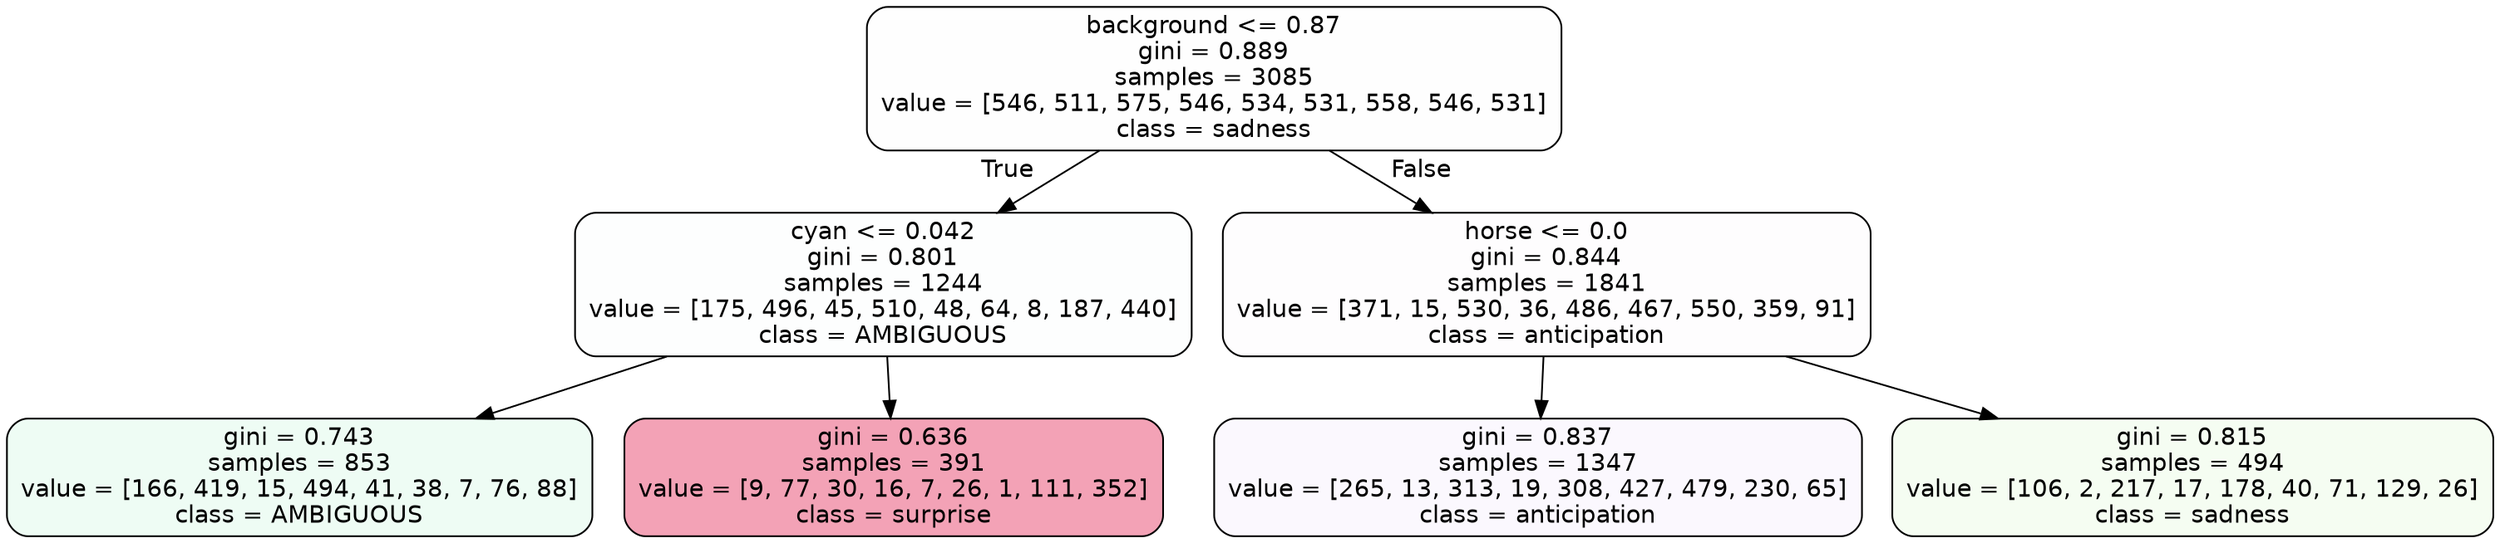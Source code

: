 digraph Tree {
node [shape=box, style="filled, rounded", color="black", fontname=helvetica] ;
edge [fontname=helvetica] ;
0 [label="background <= 0.87\ngini = 0.889\nsamples = 3085\nvalue = [546, 511, 575, 546, 534, 531, 558, 546, 531]\nclass = sadness", fillcolor="#64e53901"] ;
1 [label="cyan <= 0.042\ngini = 0.801\nsamples = 1244\nvalue = [175, 496, 45, 510, 48, 64, 8, 187, 440]\nclass = AMBIGUOUS", fillcolor="#39e58102"] ;
0 -> 1 [labeldistance=2.5, labelangle=45, headlabel="True"] ;
2 [label="gini = 0.743\nsamples = 853\nvalue = [166, 419, 15, 494, 41, 38, 7, 76, 88]\nclass = AMBIGUOUS", fillcolor="#39e58115"] ;
1 -> 2 ;
3 [label="gini = 0.636\nsamples = 391\nvalue = [9, 77, 30, 16, 7, 26, 1, 111, 352]\nclass = surprise", fillcolor="#e5396477"] ;
1 -> 3 ;
4 [label="horse <= 0.0\ngini = 0.844\nsamples = 1841\nvalue = [371, 15, 530, 36, 486, 467, 550, 359, 91]\nclass = anticipation", fillcolor="#8139e502"] ;
0 -> 4 [labeldistance=2.5, labelangle=-45, headlabel="False"] ;
5 [label="gini = 0.837\nsamples = 1347\nvalue = [265, 13, 313, 19, 308, 427, 479, 230, 65]\nclass = anticipation", fillcolor="#8139e508"] ;
4 -> 5 ;
6 [label="gini = 0.815\nsamples = 494\nvalue = [106, 2, 217, 17, 178, 40, 71, 129, 26]\nclass = sadness", fillcolor="#64e53910"] ;
4 -> 6 ;
}